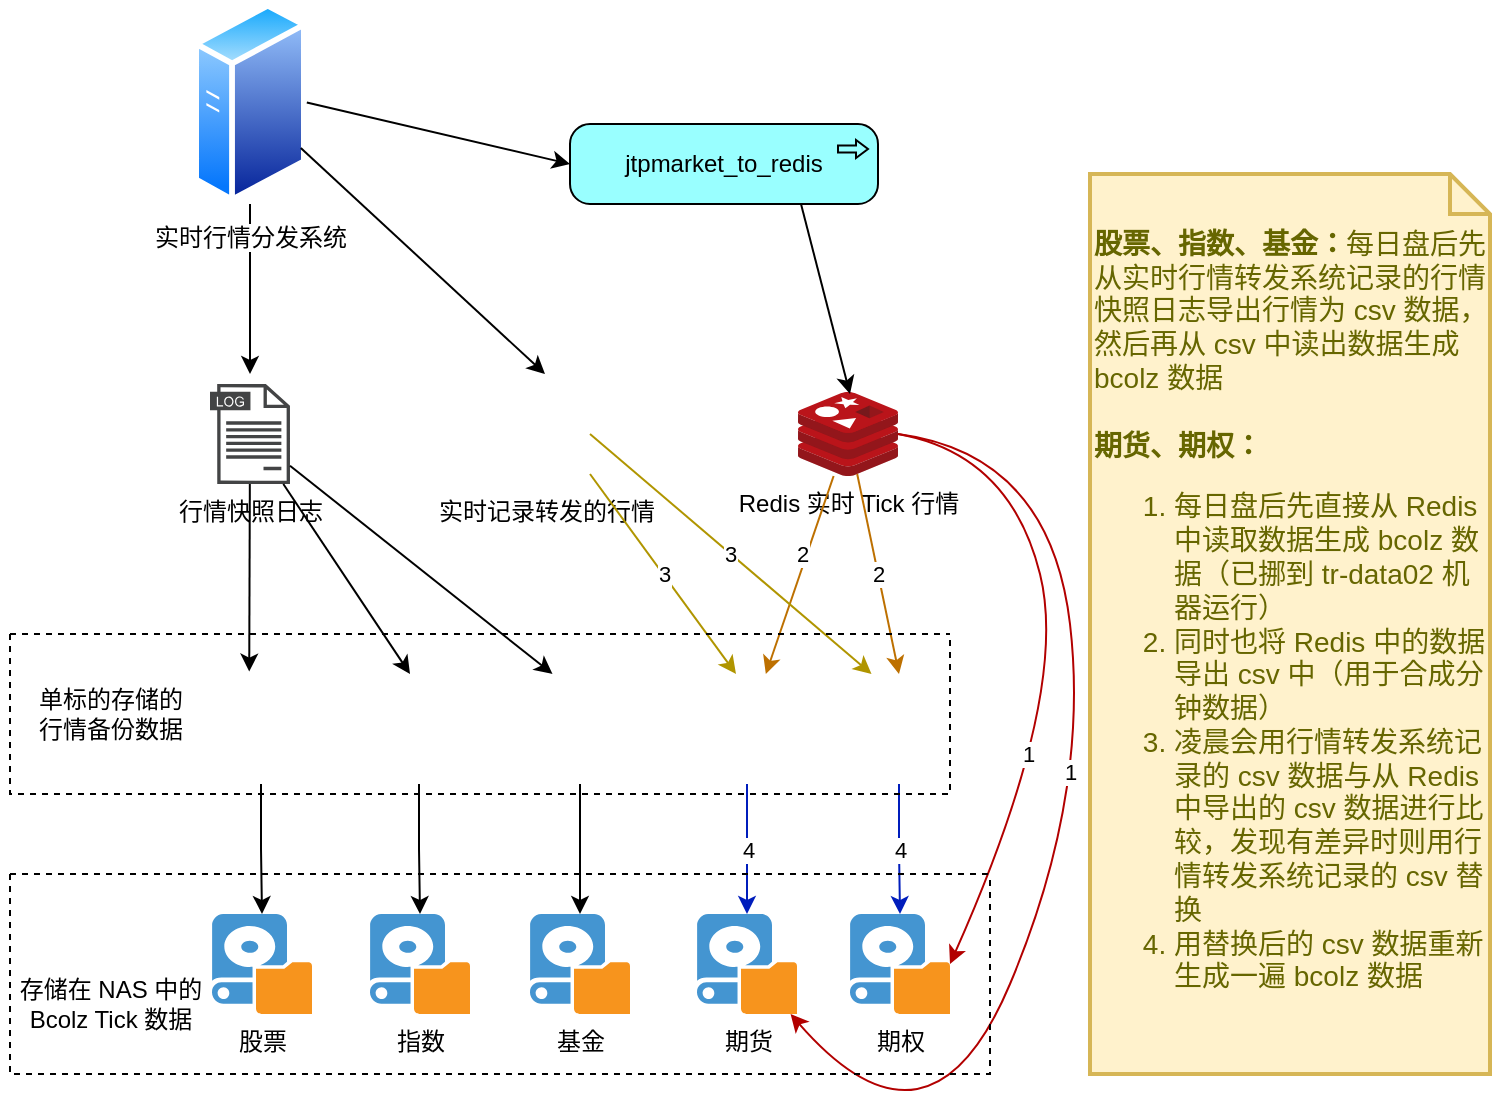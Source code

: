 <mxfile version="15.0.6" type="github">
  <diagram id="lozSy9KcZS25ucph_CaC" name="第 1 页">
    <mxGraphModel dx="1038" dy="588" grid="1" gridSize="10" guides="1" tooltips="1" connect="1" arrows="1" fold="1" page="1" pageScale="1" pageWidth="827" pageHeight="1169" math="0" shadow="0">
      <root>
        <mxCell id="0" />
        <mxCell id="1" parent="0" />
        <mxCell id="ZRNgiz8SglzVuqcVwcWA-33" style="edgeStyle=orthogonalEdgeStyle;rounded=0;orthogonalLoop=1;jettySize=auto;html=1;entryX=0.5;entryY=-0.1;entryDx=0;entryDy=0;entryPerimeter=0;" edge="1" parent="1" source="ZRNgiz8SglzVuqcVwcWA-1" target="ZRNgiz8SglzVuqcVwcWA-2">
          <mxGeometry relative="1" as="geometry" />
        </mxCell>
        <mxCell id="ZRNgiz8SglzVuqcVwcWA-1" value="实时行情分发系统" style="aspect=fixed;perimeter=ellipsePerimeter;html=1;align=center;shadow=0;dashed=0;spacingTop=3;image;image=img/lib/active_directory/generic_server.svg;" vertex="1" parent="1">
          <mxGeometry x="111.6" y="183.57" width="56.8" height="101.43" as="geometry" />
        </mxCell>
        <mxCell id="ZRNgiz8SglzVuqcVwcWA-2" value="行情快照日志" style="pointerEvents=1;shadow=0;dashed=0;html=1;strokeColor=none;fillColor=#434445;aspect=fixed;labelPosition=center;verticalLabelPosition=bottom;verticalAlign=top;align=center;outlineConnect=0;shape=mxgraph.vvd.log_files;" vertex="1" parent="1">
          <mxGeometry x="120" y="375" width="40" height="50" as="geometry" />
        </mxCell>
        <mxCell id="ZRNgiz8SglzVuqcVwcWA-3" value="实时记录转发的行情" style="shape=image;html=1;verticalAlign=top;verticalLabelPosition=bottom;labelBackgroundColor=#ffffff;imageAspect=0;aspect=fixed;image=https://cdn3.iconfinder.com/data/icons/cad-database-presentation-spreadsheet-vector-fil-2/512/19-128.png" vertex="1" parent="1">
          <mxGeometry x="260" y="370" width="55" height="55" as="geometry" />
        </mxCell>
        <mxCell id="ZRNgiz8SglzVuqcVwcWA-4" value="Redis 实时 Tick 行情" style="aspect=fixed;html=1;points=[];align=center;image;fontSize=12;image=img/lib/mscae/Cache_Redis_Product.svg;" vertex="1" parent="1">
          <mxGeometry x="414" y="379" width="50" height="42" as="geometry" />
        </mxCell>
        <mxCell id="ZRNgiz8SglzVuqcVwcWA-14" value="" style="group" vertex="1" connectable="0" parent="1">
          <mxGeometry x="121" y="640" width="369" height="50" as="geometry" />
        </mxCell>
        <mxCell id="ZRNgiz8SglzVuqcVwcWA-5" value="股票" style="shadow=0;dashed=0;html=1;strokeColor=none;fillColor=#4495D1;labelPosition=center;verticalLabelPosition=bottom;verticalAlign=top;align=center;outlineConnect=0;shape=mxgraph.veeam.local_disk;" vertex="1" parent="ZRNgiz8SglzVuqcVwcWA-14">
          <mxGeometry width="50" height="50" as="geometry" />
        </mxCell>
        <mxCell id="ZRNgiz8SglzVuqcVwcWA-6" value="指数" style="shadow=0;dashed=0;html=1;strokeColor=none;fillColor=#4495D1;labelPosition=center;verticalLabelPosition=bottom;verticalAlign=top;align=center;outlineConnect=0;shape=mxgraph.veeam.local_disk;" vertex="1" parent="ZRNgiz8SglzVuqcVwcWA-14">
          <mxGeometry x="79" width="50" height="50" as="geometry" />
        </mxCell>
        <mxCell id="ZRNgiz8SglzVuqcVwcWA-7" value="基金" style="shadow=0;dashed=0;html=1;strokeColor=none;fillColor=#4495D1;labelPosition=center;verticalLabelPosition=bottom;verticalAlign=top;align=center;outlineConnect=0;shape=mxgraph.veeam.local_disk;" vertex="1" parent="ZRNgiz8SglzVuqcVwcWA-14">
          <mxGeometry x="159" width="50" height="50" as="geometry" />
        </mxCell>
        <mxCell id="ZRNgiz8SglzVuqcVwcWA-8" value="期货" style="shadow=0;dashed=0;html=1;strokeColor=none;fillColor=#4495D1;labelPosition=center;verticalLabelPosition=bottom;verticalAlign=top;align=center;outlineConnect=0;shape=mxgraph.veeam.local_disk;" vertex="1" parent="ZRNgiz8SglzVuqcVwcWA-14">
          <mxGeometry x="242.5" width="50" height="50" as="geometry" />
        </mxCell>
        <mxCell id="ZRNgiz8SglzVuqcVwcWA-9" value="期权" style="shadow=0;dashed=0;html=1;strokeColor=none;fillColor=#4495D1;labelPosition=center;verticalLabelPosition=bottom;verticalAlign=top;align=center;outlineConnect=0;shape=mxgraph.veeam.local_disk;" vertex="1" parent="ZRNgiz8SglzVuqcVwcWA-14">
          <mxGeometry x="319" width="50" height="50" as="geometry" />
        </mxCell>
        <mxCell id="ZRNgiz8SglzVuqcVwcWA-22" value="" style="edgeStyle=orthogonalEdgeStyle;rounded=0;orthogonalLoop=1;jettySize=auto;html=1;" edge="1" parent="1" source="ZRNgiz8SglzVuqcVwcWA-15" target="ZRNgiz8SglzVuqcVwcWA-5">
          <mxGeometry relative="1" as="geometry" />
        </mxCell>
        <mxCell id="ZRNgiz8SglzVuqcVwcWA-23" style="edgeStyle=orthogonalEdgeStyle;rounded=0;orthogonalLoop=1;jettySize=auto;html=1;" edge="1" parent="1" source="ZRNgiz8SglzVuqcVwcWA-16" target="ZRNgiz8SglzVuqcVwcWA-6">
          <mxGeometry relative="1" as="geometry" />
        </mxCell>
        <mxCell id="ZRNgiz8SglzVuqcVwcWA-24" style="edgeStyle=orthogonalEdgeStyle;rounded=0;orthogonalLoop=1;jettySize=auto;html=1;" edge="1" parent="1" source="ZRNgiz8SglzVuqcVwcWA-17" target="ZRNgiz8SglzVuqcVwcWA-7">
          <mxGeometry relative="1" as="geometry" />
        </mxCell>
        <mxCell id="ZRNgiz8SglzVuqcVwcWA-25" value="4" style="edgeStyle=orthogonalEdgeStyle;rounded=0;orthogonalLoop=1;jettySize=auto;html=1;fillColor=#0050ef;strokeColor=#001DBC;" edge="1" parent="1" source="ZRNgiz8SglzVuqcVwcWA-18" target="ZRNgiz8SglzVuqcVwcWA-8">
          <mxGeometry relative="1" as="geometry" />
        </mxCell>
        <mxCell id="ZRNgiz8SglzVuqcVwcWA-26" value="4" style="edgeStyle=orthogonalEdgeStyle;rounded=0;orthogonalLoop=1;jettySize=auto;html=1;fillColor=#0050ef;strokeColor=#001DBC;" edge="1" parent="1" source="ZRNgiz8SglzVuqcVwcWA-19" target="ZRNgiz8SglzVuqcVwcWA-9">
          <mxGeometry relative="1" as="geometry" />
        </mxCell>
        <mxCell id="ZRNgiz8SglzVuqcVwcWA-27" value="" style="group" vertex="1" connectable="0" parent="1">
          <mxGeometry x="118" y="520" width="374" height="55" as="geometry" />
        </mxCell>
        <mxCell id="ZRNgiz8SglzVuqcVwcWA-15" value="" style="shape=image;html=1;verticalAlign=top;verticalLabelPosition=bottom;labelBackgroundColor=#ffffff;imageAspect=0;aspect=fixed;image=https://cdn3.iconfinder.com/data/icons/cad-database-presentation-spreadsheet-vector-fil-2/512/19-128.png" vertex="1" parent="ZRNgiz8SglzVuqcVwcWA-27">
          <mxGeometry width="55" height="55" as="geometry" />
        </mxCell>
        <mxCell id="ZRNgiz8SglzVuqcVwcWA-16" value="" style="shape=image;html=1;verticalAlign=top;verticalLabelPosition=bottom;labelBackgroundColor=#ffffff;imageAspect=0;aspect=fixed;image=https://cdn3.iconfinder.com/data/icons/cad-database-presentation-spreadsheet-vector-fil-2/512/19-128.png" vertex="1" parent="ZRNgiz8SglzVuqcVwcWA-27">
          <mxGeometry x="79" width="55" height="55" as="geometry" />
        </mxCell>
        <mxCell id="ZRNgiz8SglzVuqcVwcWA-17" value="" style="shape=image;html=1;verticalAlign=top;verticalLabelPosition=bottom;labelBackgroundColor=#ffffff;imageAspect=0;aspect=fixed;image=https://cdn3.iconfinder.com/data/icons/cad-database-presentation-spreadsheet-vector-fil-2/512/19-128.png" vertex="1" parent="ZRNgiz8SglzVuqcVwcWA-27">
          <mxGeometry x="159.5" width="55" height="55" as="geometry" />
        </mxCell>
        <mxCell id="ZRNgiz8SglzVuqcVwcWA-18" value="" style="shape=image;html=1;verticalAlign=top;verticalLabelPosition=bottom;labelBackgroundColor=#ffffff;imageAspect=0;aspect=fixed;image=https://cdn3.iconfinder.com/data/icons/cad-database-presentation-spreadsheet-vector-fil-2/512/19-128.png" vertex="1" parent="ZRNgiz8SglzVuqcVwcWA-27">
          <mxGeometry x="243" width="55" height="55" as="geometry" />
        </mxCell>
        <mxCell id="ZRNgiz8SglzVuqcVwcWA-19" value="" style="shape=image;html=1;verticalAlign=top;verticalLabelPosition=bottom;labelBackgroundColor=#ffffff;imageAspect=0;aspect=fixed;image=https://cdn3.iconfinder.com/data/icons/cad-database-presentation-spreadsheet-vector-fil-2/512/19-128.png" vertex="1" parent="ZRNgiz8SglzVuqcVwcWA-27">
          <mxGeometry x="319" width="55" height="55" as="geometry" />
        </mxCell>
        <mxCell id="ZRNgiz8SglzVuqcVwcWA-28" value="jtpmarket_to_redis" style="html=1;outlineConnect=0;whiteSpace=wrap;fillColor=#99ffff;shape=mxgraph.archimate3.application;appType=proc;archiType=rounded;" vertex="1" parent="1">
          <mxGeometry x="300" y="245" width="154" height="40" as="geometry" />
        </mxCell>
        <mxCell id="ZRNgiz8SglzVuqcVwcWA-31" value="" style="endArrow=classic;html=1;exitX=1;exitY=0.5;exitDx=0;exitDy=0;entryX=0;entryY=0.5;entryDx=0;entryDy=0;entryPerimeter=0;" edge="1" parent="1" source="ZRNgiz8SglzVuqcVwcWA-1" target="ZRNgiz8SglzVuqcVwcWA-28">
          <mxGeometry width="50" height="50" relative="1" as="geometry">
            <mxPoint x="190" y="260" as="sourcePoint" />
            <mxPoint x="240" y="210" as="targetPoint" />
          </mxGeometry>
        </mxCell>
        <mxCell id="ZRNgiz8SglzVuqcVwcWA-32" value="" style="endArrow=classic;html=1;exitX=0.75;exitY=1;exitDx=0;exitDy=0;exitPerimeter=0;" edge="1" parent="1" source="ZRNgiz8SglzVuqcVwcWA-28">
          <mxGeometry width="50" height="50" relative="1" as="geometry">
            <mxPoint x="380" y="350" as="sourcePoint" />
            <mxPoint x="440" y="380" as="targetPoint" />
          </mxGeometry>
        </mxCell>
        <mxCell id="ZRNgiz8SglzVuqcVwcWA-35" value="" style="endArrow=classic;html=1;entryX=0.393;entryY=-0.022;entryDx=0;entryDy=0;entryPerimeter=0;" edge="1" parent="1" source="ZRNgiz8SglzVuqcVwcWA-2" target="ZRNgiz8SglzVuqcVwcWA-15">
          <mxGeometry width="50" height="50" relative="1" as="geometry">
            <mxPoint x="170" y="460" as="sourcePoint" />
            <mxPoint x="120" y="510" as="targetPoint" />
          </mxGeometry>
        </mxCell>
        <mxCell id="ZRNgiz8SglzVuqcVwcWA-36" value="" style="endArrow=classic;html=1;" edge="1" parent="1" source="ZRNgiz8SglzVuqcVwcWA-2">
          <mxGeometry width="50" height="50" relative="1" as="geometry">
            <mxPoint x="190" y="500" as="sourcePoint" />
            <mxPoint x="220" y="520" as="targetPoint" />
          </mxGeometry>
        </mxCell>
        <mxCell id="ZRNgiz8SglzVuqcVwcWA-37" value="" style="endArrow=classic;html=1;entryX=0.25;entryY=0;entryDx=0;entryDy=0;" edge="1" parent="1" source="ZRNgiz8SglzVuqcVwcWA-2" target="ZRNgiz8SglzVuqcVwcWA-17">
          <mxGeometry width="50" height="50" relative="1" as="geometry">
            <mxPoint x="220" y="480" as="sourcePoint" />
            <mxPoint x="270" y="430" as="targetPoint" />
          </mxGeometry>
        </mxCell>
        <mxCell id="ZRNgiz8SglzVuqcVwcWA-38" value="2" style="endArrow=classic;html=1;entryX=0.5;entryY=0;entryDx=0;entryDy=0;exitX=0.592;exitY=0.976;exitDx=0;exitDy=0;exitPerimeter=0;fillColor=#f0a30a;strokeColor=#BD7000;" edge="1" parent="1" source="ZRNgiz8SglzVuqcVwcWA-4" target="ZRNgiz8SglzVuqcVwcWA-19">
          <mxGeometry width="50" height="50" relative="1" as="geometry">
            <mxPoint x="390" y="500" as="sourcePoint" />
            <mxPoint x="440" y="450" as="targetPoint" />
          </mxGeometry>
        </mxCell>
        <mxCell id="ZRNgiz8SglzVuqcVwcWA-39" value="" style="endArrow=classic;html=1;fillColor=#f0a30a;strokeColor=#BD7000;" edge="1" parent="1" source="ZRNgiz8SglzVuqcVwcWA-4" target="ZRNgiz8SglzVuqcVwcWA-18">
          <mxGeometry width="50" height="50" relative="1" as="geometry">
            <mxPoint x="380" y="500" as="sourcePoint" />
            <mxPoint x="430" y="450" as="targetPoint" />
          </mxGeometry>
        </mxCell>
        <mxCell id="ZRNgiz8SglzVuqcVwcWA-47" value="2" style="edgeLabel;html=1;align=center;verticalAlign=middle;resizable=0;points=[];" vertex="1" connectable="0" parent="ZRNgiz8SglzVuqcVwcWA-39">
          <mxGeometry x="-0.245" y="-1" relative="1" as="geometry">
            <mxPoint x="-2" y="2" as="offset" />
          </mxGeometry>
        </mxCell>
        <mxCell id="ZRNgiz8SglzVuqcVwcWA-40" value="" style="endArrow=classic;html=1;exitX=1;exitY=0.75;exitDx=0;exitDy=0;entryX=0.5;entryY=0;entryDx=0;entryDy=0;" edge="1" parent="1" source="ZRNgiz8SglzVuqcVwcWA-1" target="ZRNgiz8SglzVuqcVwcWA-3">
          <mxGeometry width="50" height="50" relative="1" as="geometry">
            <mxPoint x="220" y="340" as="sourcePoint" />
            <mxPoint x="270" y="290" as="targetPoint" />
          </mxGeometry>
        </mxCell>
        <mxCell id="ZRNgiz8SglzVuqcVwcWA-41" value="3" style="endArrow=classic;html=1;fillColor=#e3c800;strokeColor=#B09500;" edge="1" parent="1">
          <mxGeometry width="50" height="50" relative="1" as="geometry">
            <mxPoint x="310" y="420" as="sourcePoint" />
            <mxPoint x="383" y="520" as="targetPoint" />
          </mxGeometry>
        </mxCell>
        <mxCell id="ZRNgiz8SglzVuqcVwcWA-42" value="3" style="endArrow=classic;html=1;entryX=0.25;entryY=0;entryDx=0;entryDy=0;fillColor=#e3c800;strokeColor=#B09500;" edge="1" parent="1" target="ZRNgiz8SglzVuqcVwcWA-19">
          <mxGeometry width="50" height="50" relative="1" as="geometry">
            <mxPoint x="310" y="400" as="sourcePoint" />
            <mxPoint x="360" y="400" as="targetPoint" />
          </mxGeometry>
        </mxCell>
        <mxCell id="ZRNgiz8SglzVuqcVwcWA-43" value="" style="curved=1;endArrow=classic;html=1;fillColor=#e51400;strokeColor=#B20000;" edge="1" parent="1">
          <mxGeometry width="50" height="50" relative="1" as="geometry">
            <mxPoint x="464" y="400" as="sourcePoint" />
            <mxPoint x="490" y="665" as="targetPoint" />
            <Array as="points">
              <mxPoint x="520" y="410" />
              <mxPoint x="550" y="530" />
            </Array>
          </mxGeometry>
        </mxCell>
        <mxCell id="ZRNgiz8SglzVuqcVwcWA-45" value="1" style="edgeLabel;html=1;align=center;verticalAlign=middle;resizable=0;points=[];" vertex="1" connectable="0" parent="ZRNgiz8SglzVuqcVwcWA-43">
          <mxGeometry x="0.383" y="-3" relative="1" as="geometry">
            <mxPoint y="-11" as="offset" />
          </mxGeometry>
        </mxCell>
        <mxCell id="ZRNgiz8SglzVuqcVwcWA-44" value="" style="curved=1;endArrow=classic;html=1;fillColor=#e51400;strokeColor=#B20000;" edge="1" parent="1" target="ZRNgiz8SglzVuqcVwcWA-8">
          <mxGeometry width="50" height="50" relative="1" as="geometry">
            <mxPoint x="464" y="400" as="sourcePoint" />
            <mxPoint x="610" y="620" as="targetPoint" />
            <Array as="points">
              <mxPoint x="540" y="410" />
              <mxPoint x="560" y="580" />
              <mxPoint x="480" y="770" />
            </Array>
          </mxGeometry>
        </mxCell>
        <mxCell id="ZRNgiz8SglzVuqcVwcWA-46" value="1" style="edgeLabel;html=1;align=center;verticalAlign=middle;resizable=0;points=[];" vertex="1" connectable="0" parent="ZRNgiz8SglzVuqcVwcWA-44">
          <mxGeometry x="-0.157" y="-7" relative="1" as="geometry">
            <mxPoint x="-2" as="offset" />
          </mxGeometry>
        </mxCell>
        <mxCell id="ZRNgiz8SglzVuqcVwcWA-48" value="&lt;b&gt;股票、指数、基金：&lt;/b&gt;每日盘后先从实时行情转发系统记录的行情快照日志导出行情为 csv 数据，然后再从 csv 中读出数据生成 bcolz 数据&lt;br&gt;&lt;br&gt;&lt;b&gt;期货、期权：&lt;/b&gt;&lt;br&gt;&lt;ol&gt;&lt;li&gt;每日盘后先直接从 Redis 中读取数据生成 bcolz 数据（已挪到 tr-data02 机器运行）&lt;/li&gt;&lt;li&gt;同时也将 Redis 中的数据导出 csv 中（用于合成分钟数据）&lt;/li&gt;&lt;li&gt;凌晨会用行情转发系统记录的 csv 数据与从 Redis 中导出的 csv 数据进行比较，发现有差异时则用行情转发系统记录的 csv 替换&lt;/li&gt;&lt;li&gt;用替换后的 csv 数据重新生成一遍 bcolz 数据&lt;/li&gt;&lt;/ol&gt;" style="shape=note;strokeWidth=2;fontSize=14;size=20;whiteSpace=wrap;html=1;fillColor=#fff2cc;strokeColor=#d6b656;fontColor=#666600;align=left;" vertex="1" parent="1">
          <mxGeometry x="560" y="270" width="200" height="450" as="geometry" />
        </mxCell>
        <mxCell id="ZRNgiz8SglzVuqcVwcWA-49" value="" style="swimlane;startSize=0;dashed=1;" vertex="1" parent="1">
          <mxGeometry x="20" y="620" width="490" height="100" as="geometry" />
        </mxCell>
        <mxCell id="ZRNgiz8SglzVuqcVwcWA-50" value="存储在 NAS 中的 &lt;br&gt;Bcolz Tick 数据" style="text;html=1;align=center;verticalAlign=middle;resizable=0;points=[];autosize=1;strokeColor=none;fillColor=none;" vertex="1" parent="ZRNgiz8SglzVuqcVwcWA-49">
          <mxGeometry x="-5" y="50" width="110" height="30" as="geometry" />
        </mxCell>
        <mxCell id="ZRNgiz8SglzVuqcVwcWA-51" value="" style="swimlane;startSize=0;dashed=1;" vertex="1" parent="1">
          <mxGeometry x="20" y="500" width="470" height="80" as="geometry" />
        </mxCell>
        <mxCell id="ZRNgiz8SglzVuqcVwcWA-52" value="单标的存储的&lt;br&gt;行情备份数据" style="text;html=1;align=center;verticalAlign=middle;resizable=0;points=[];autosize=1;strokeColor=none;fillColor=none;" vertex="1" parent="1">
          <mxGeometry x="25" y="525" width="90" height="30" as="geometry" />
        </mxCell>
      </root>
    </mxGraphModel>
  </diagram>
</mxfile>

